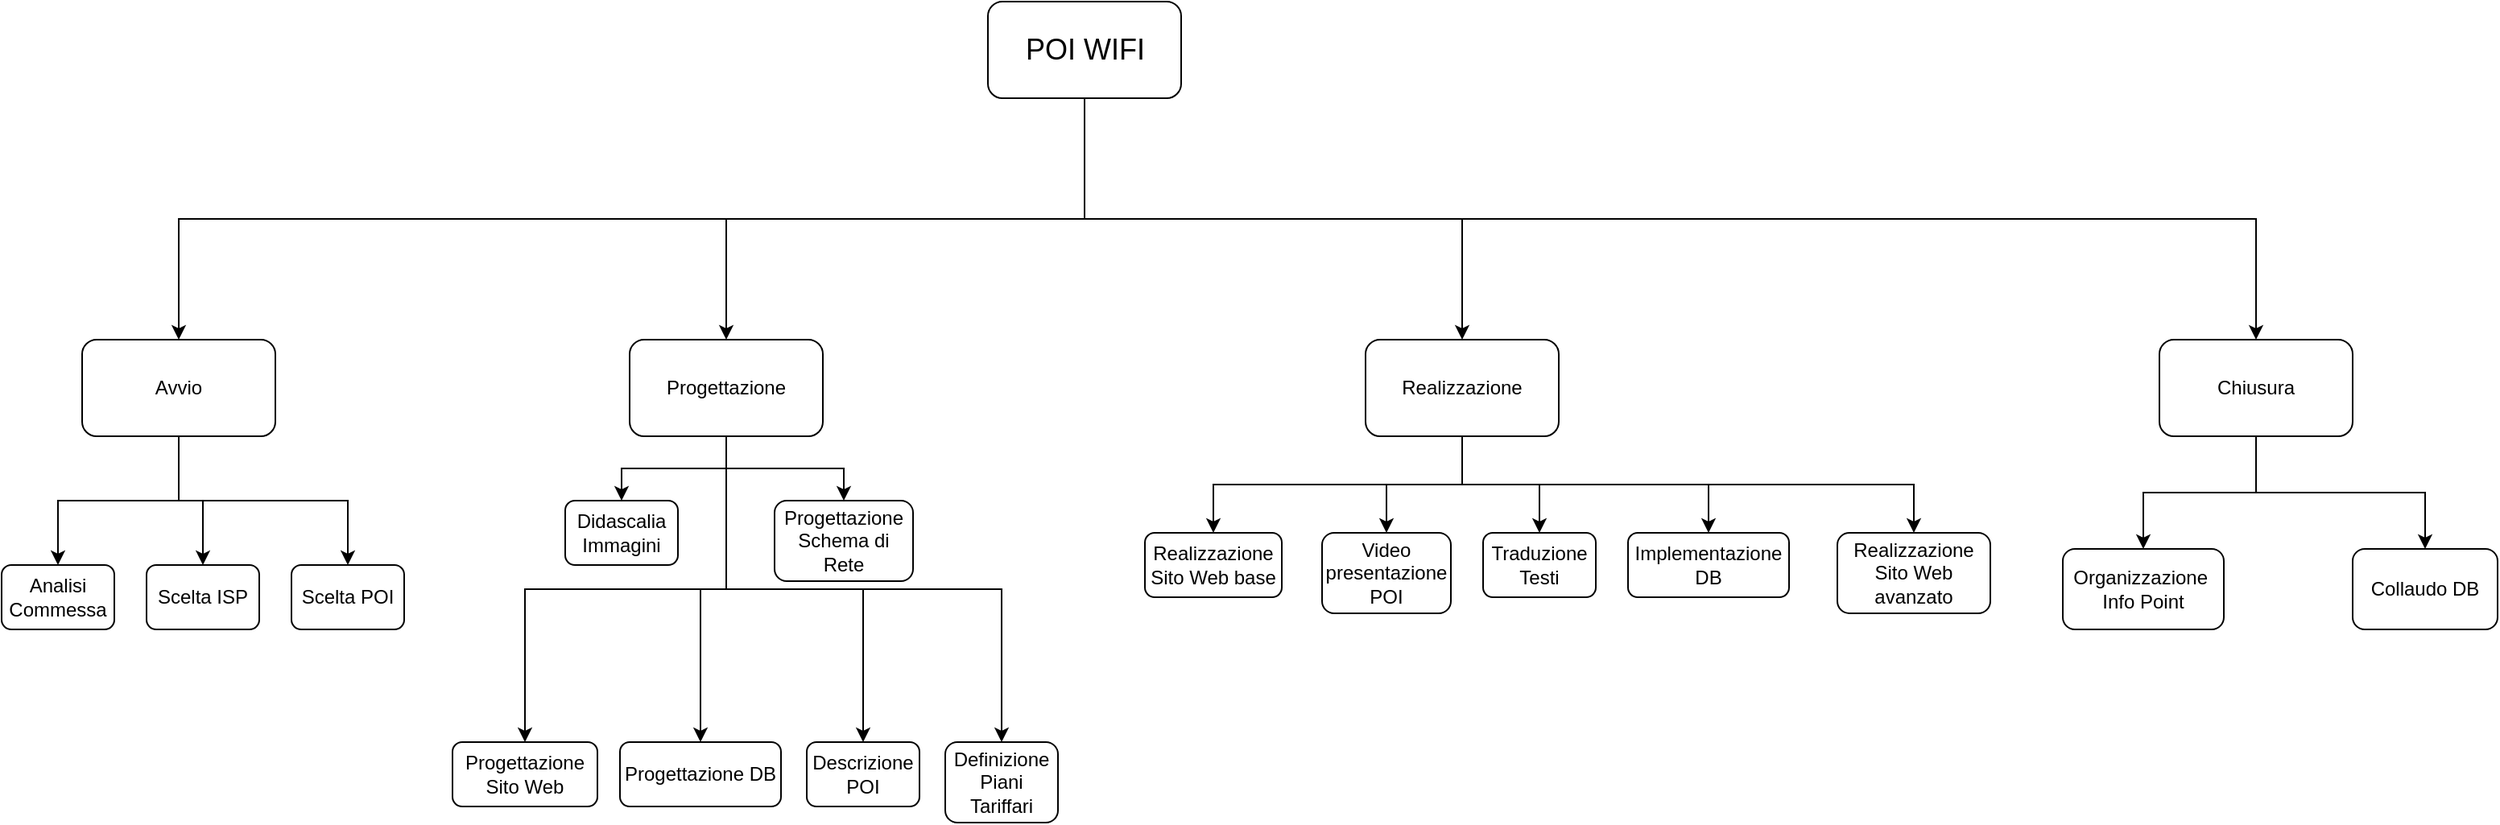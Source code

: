 <mxfile version="14.6.3" type="device"><diagram id="15QsP79wfuILrLYVbn0K" name="Page-1"><mxGraphModel dx="2489" dy="766" grid="1" gridSize="10" guides="1" tooltips="1" connect="1" arrows="1" fold="1" page="1" pageScale="1" pageWidth="827" pageHeight="1169" math="0" shadow="0"><root><mxCell id="0"/><mxCell id="1" parent="0"/><mxCell id="jO0JCaldjDE9oeo1j-yv-6" style="edgeStyle=orthogonalEdgeStyle;rounded=0;orthogonalLoop=1;jettySize=auto;html=1;exitX=0.5;exitY=1;exitDx=0;exitDy=0;entryX=0.5;entryY=0;entryDx=0;entryDy=0;" parent="1" source="jO0JCaldjDE9oeo1j-yv-1" target="jO0JCaldjDE9oeo1j-yv-2" edge="1"><mxGeometry relative="1" as="geometry"/></mxCell><mxCell id="jO0JCaldjDE9oeo1j-yv-7" style="edgeStyle=orthogonalEdgeStyle;rounded=0;orthogonalLoop=1;jettySize=auto;html=1;exitX=0.5;exitY=1;exitDx=0;exitDy=0;entryX=0.5;entryY=0;entryDx=0;entryDy=0;" parent="1" source="jO0JCaldjDE9oeo1j-yv-1" target="jO0JCaldjDE9oeo1j-yv-4" edge="1"><mxGeometry relative="1" as="geometry"/></mxCell><mxCell id="jO0JCaldjDE9oeo1j-yv-8" style="edgeStyle=orthogonalEdgeStyle;rounded=0;orthogonalLoop=1;jettySize=auto;html=1;exitX=0.5;exitY=1;exitDx=0;exitDy=0;entryX=0.5;entryY=0;entryDx=0;entryDy=0;" parent="1" source="jO0JCaldjDE9oeo1j-yv-1" target="jO0JCaldjDE9oeo1j-yv-3" edge="1"><mxGeometry relative="1" as="geometry"/></mxCell><mxCell id="jO0JCaldjDE9oeo1j-yv-9" style="edgeStyle=orthogonalEdgeStyle;rounded=0;orthogonalLoop=1;jettySize=auto;html=1;exitX=0.5;exitY=1;exitDx=0;exitDy=0;" parent="1" source="jO0JCaldjDE9oeo1j-yv-1" target="jO0JCaldjDE9oeo1j-yv-5" edge="1"><mxGeometry relative="1" as="geometry"/></mxCell><mxCell id="jO0JCaldjDE9oeo1j-yv-1" value="&lt;font style=&quot;font-size: 18px&quot;&gt;POI WIFI&lt;/font&gt;" style="rounded=1;whiteSpace=wrap;html=1;" parent="1" vertex="1"><mxGeometry x="592.5" y="20" width="120" height="60" as="geometry"/></mxCell><mxCell id="jO0JCaldjDE9oeo1j-yv-27" style="edgeStyle=orthogonalEdgeStyle;rounded=0;orthogonalLoop=1;jettySize=auto;html=1;exitX=0.5;exitY=1;exitDx=0;exitDy=0;entryX=0.5;entryY=0;entryDx=0;entryDy=0;" parent="1" source="jO0JCaldjDE9oeo1j-yv-2" target="jO0JCaldjDE9oeo1j-yv-11" edge="1"><mxGeometry relative="1" as="geometry"/></mxCell><mxCell id="jO0JCaldjDE9oeo1j-yv-28" style="edgeStyle=orthogonalEdgeStyle;rounded=0;orthogonalLoop=1;jettySize=auto;html=1;exitX=0.5;exitY=1;exitDx=0;exitDy=0;entryX=0.5;entryY=0;entryDx=0;entryDy=0;" parent="1" source="jO0JCaldjDE9oeo1j-yv-2" target="jO0JCaldjDE9oeo1j-yv-12" edge="1"><mxGeometry relative="1" as="geometry"/></mxCell><mxCell id="jO0JCaldjDE9oeo1j-yv-29" style="edgeStyle=orthogonalEdgeStyle;rounded=0;orthogonalLoop=1;jettySize=auto;html=1;exitX=0.5;exitY=1;exitDx=0;exitDy=0;entryX=0.5;entryY=0;entryDx=0;entryDy=0;" parent="1" source="jO0JCaldjDE9oeo1j-yv-2" target="jO0JCaldjDE9oeo1j-yv-10" edge="1"><mxGeometry relative="1" as="geometry"/></mxCell><mxCell id="jO0JCaldjDE9oeo1j-yv-2" value="Avvio" style="rounded=1;whiteSpace=wrap;html=1;" parent="1" vertex="1"><mxGeometry x="30" y="230" width="120" height="60" as="geometry"/></mxCell><mxCell id="jO0JCaldjDE9oeo1j-yv-36" style="edgeStyle=orthogonalEdgeStyle;rounded=0;orthogonalLoop=1;jettySize=auto;html=1;exitX=0.5;exitY=1;exitDx=0;exitDy=0;entryX=0.5;entryY=0;entryDx=0;entryDy=0;" parent="1" source="jO0JCaldjDE9oeo1j-yv-3" target="jO0JCaldjDE9oeo1j-yv-22" edge="1"><mxGeometry relative="1" as="geometry"/></mxCell><mxCell id="jO0JCaldjDE9oeo1j-yv-37" style="edgeStyle=orthogonalEdgeStyle;rounded=0;orthogonalLoop=1;jettySize=auto;html=1;exitX=0.5;exitY=1;exitDx=0;exitDy=0;entryX=0.5;entryY=0;entryDx=0;entryDy=0;" parent="1" source="jO0JCaldjDE9oeo1j-yv-3" target="jO0JCaldjDE9oeo1j-yv-16" edge="1"><mxGeometry relative="1" as="geometry"/></mxCell><mxCell id="jO0JCaldjDE9oeo1j-yv-38" style="edgeStyle=orthogonalEdgeStyle;rounded=0;orthogonalLoop=1;jettySize=auto;html=1;exitX=0.5;exitY=1;exitDx=0;exitDy=0;entryX=0.5;entryY=0;entryDx=0;entryDy=0;" parent="1" source="jO0JCaldjDE9oeo1j-yv-3" target="jO0JCaldjDE9oeo1j-yv-19" edge="1"><mxGeometry relative="1" as="geometry"/></mxCell><mxCell id="jO0JCaldjDE9oeo1j-yv-39" style="edgeStyle=orthogonalEdgeStyle;rounded=0;orthogonalLoop=1;jettySize=auto;html=1;exitX=0.5;exitY=1;exitDx=0;exitDy=0;entryX=0.5;entryY=0;entryDx=0;entryDy=0;" parent="1" source="jO0JCaldjDE9oeo1j-yv-3" target="jO0JCaldjDE9oeo1j-yv-23" edge="1"><mxGeometry relative="1" as="geometry"/></mxCell><mxCell id="jO0JCaldjDE9oeo1j-yv-40" style="edgeStyle=orthogonalEdgeStyle;rounded=0;orthogonalLoop=1;jettySize=auto;html=1;exitX=0.5;exitY=1;exitDx=0;exitDy=0;entryX=0.5;entryY=0;entryDx=0;entryDy=0;" parent="1" source="jO0JCaldjDE9oeo1j-yv-3" target="jO0JCaldjDE9oeo1j-yv-24" edge="1"><mxGeometry relative="1" as="geometry"/></mxCell><mxCell id="jO0JCaldjDE9oeo1j-yv-3" value="Realizzazione" style="rounded=1;whiteSpace=wrap;html=1;" parent="1" vertex="1"><mxGeometry x="827" y="230" width="120" height="60" as="geometry"/></mxCell><mxCell id="jO0JCaldjDE9oeo1j-yv-30" style="edgeStyle=orthogonalEdgeStyle;rounded=0;orthogonalLoop=1;jettySize=auto;html=1;exitX=0.5;exitY=1;exitDx=0;exitDy=0;entryX=0.5;entryY=0;entryDx=0;entryDy=0;" parent="1" source="jO0JCaldjDE9oeo1j-yv-4" target="jO0JCaldjDE9oeo1j-yv-15" edge="1"><mxGeometry relative="1" as="geometry"/></mxCell><mxCell id="jO0JCaldjDE9oeo1j-yv-31" style="edgeStyle=orthogonalEdgeStyle;rounded=0;orthogonalLoop=1;jettySize=auto;html=1;exitX=0.5;exitY=1;exitDx=0;exitDy=0;entryX=0.5;entryY=0;entryDx=0;entryDy=0;" parent="1" source="jO0JCaldjDE9oeo1j-yv-4" target="jO0JCaldjDE9oeo1j-yv-13" edge="1"><mxGeometry relative="1" as="geometry"/></mxCell><mxCell id="jO0JCaldjDE9oeo1j-yv-32" style="edgeStyle=orthogonalEdgeStyle;rounded=0;orthogonalLoop=1;jettySize=auto;html=1;exitX=0.5;exitY=1;exitDx=0;exitDy=0;entryX=0.5;entryY=0;entryDx=0;entryDy=0;" parent="1" source="jO0JCaldjDE9oeo1j-yv-4" target="jO0JCaldjDE9oeo1j-yv-18" edge="1"><mxGeometry relative="1" as="geometry"/></mxCell><mxCell id="jO0JCaldjDE9oeo1j-yv-33" style="edgeStyle=orthogonalEdgeStyle;rounded=0;orthogonalLoop=1;jettySize=auto;html=1;exitX=0.5;exitY=1;exitDx=0;exitDy=0;entryX=0.5;entryY=0;entryDx=0;entryDy=0;" parent="1" source="jO0JCaldjDE9oeo1j-yv-4" target="jO0JCaldjDE9oeo1j-yv-17" edge="1"><mxGeometry relative="1" as="geometry"/></mxCell><mxCell id="jO0JCaldjDE9oeo1j-yv-34" style="edgeStyle=orthogonalEdgeStyle;rounded=0;orthogonalLoop=1;jettySize=auto;html=1;exitX=0.5;exitY=1;exitDx=0;exitDy=0;entryX=0.5;entryY=0;entryDx=0;entryDy=0;" parent="1" source="jO0JCaldjDE9oeo1j-yv-4" target="jO0JCaldjDE9oeo1j-yv-14" edge="1"><mxGeometry relative="1" as="geometry"/></mxCell><mxCell id="jO0JCaldjDE9oeo1j-yv-35" style="edgeStyle=orthogonalEdgeStyle;rounded=0;orthogonalLoop=1;jettySize=auto;html=1;exitX=0.5;exitY=1;exitDx=0;exitDy=0;entryX=0.5;entryY=0;entryDx=0;entryDy=0;" parent="1" source="jO0JCaldjDE9oeo1j-yv-4" target="jO0JCaldjDE9oeo1j-yv-20" edge="1"><mxGeometry relative="1" as="geometry"/></mxCell><mxCell id="jO0JCaldjDE9oeo1j-yv-4" value="Progettazione" style="rounded=1;whiteSpace=wrap;html=1;" parent="1" vertex="1"><mxGeometry x="370" y="230" width="120" height="60" as="geometry"/></mxCell><mxCell id="jO0JCaldjDE9oeo1j-yv-41" style="edgeStyle=orthogonalEdgeStyle;rounded=0;orthogonalLoop=1;jettySize=auto;html=1;exitX=0.5;exitY=1;exitDx=0;exitDy=0;entryX=0.5;entryY=0;entryDx=0;entryDy=0;" parent="1" source="jO0JCaldjDE9oeo1j-yv-5" target="jO0JCaldjDE9oeo1j-yv-21" edge="1"><mxGeometry relative="1" as="geometry"/></mxCell><mxCell id="jO0JCaldjDE9oeo1j-yv-42" style="edgeStyle=orthogonalEdgeStyle;rounded=0;orthogonalLoop=1;jettySize=auto;html=1;exitX=0.5;exitY=1;exitDx=0;exitDy=0;entryX=0.5;entryY=0;entryDx=0;entryDy=0;" parent="1" source="jO0JCaldjDE9oeo1j-yv-5" target="jO0JCaldjDE9oeo1j-yv-25" edge="1"><mxGeometry relative="1" as="geometry"/></mxCell><mxCell id="jO0JCaldjDE9oeo1j-yv-5" value="Chiusura" style="rounded=1;whiteSpace=wrap;html=1;" parent="1" vertex="1"><mxGeometry x="1320" y="230" width="120" height="60" as="geometry"/></mxCell><mxCell id="jO0JCaldjDE9oeo1j-yv-10" value="Scelta POI" style="rounded=1;whiteSpace=wrap;html=1;" parent="1" vertex="1"><mxGeometry x="160" y="370" width="70" height="40" as="geometry"/></mxCell><mxCell id="jO0JCaldjDE9oeo1j-yv-11" value="Analisi Commessa" style="rounded=1;whiteSpace=wrap;html=1;" parent="1" vertex="1"><mxGeometry x="-20" y="370" width="70" height="40" as="geometry"/></mxCell><mxCell id="jO0JCaldjDE9oeo1j-yv-12" value="Scelta ISP" style="rounded=1;whiteSpace=wrap;html=1;" parent="1" vertex="1"><mxGeometry x="70" y="370" width="70" height="40" as="geometry"/></mxCell><mxCell id="jO0JCaldjDE9oeo1j-yv-13" value="Definizione Piani Tariffari" style="rounded=1;whiteSpace=wrap;html=1;" parent="1" vertex="1"><mxGeometry x="566" y="480" width="70" height="50" as="geometry"/></mxCell><mxCell id="jO0JCaldjDE9oeo1j-yv-14" value="Progettazione DB" style="rounded=1;whiteSpace=wrap;html=1;" parent="1" vertex="1"><mxGeometry x="364" y="480" width="100" height="40" as="geometry"/></mxCell><mxCell id="jO0JCaldjDE9oeo1j-yv-15" value="Didascalia Immagini" style="rounded=1;whiteSpace=wrap;html=1;" parent="1" vertex="1"><mxGeometry x="330" y="330" width="70" height="40" as="geometry"/></mxCell><mxCell id="jO0JCaldjDE9oeo1j-yv-16" value="Video presentazione POI" style="rounded=1;whiteSpace=wrap;html=1;" parent="1" vertex="1"><mxGeometry x="800" y="350" width="80" height="50" as="geometry"/></mxCell><mxCell id="jO0JCaldjDE9oeo1j-yv-17" value="Descrizione POI" style="rounded=1;whiteSpace=wrap;html=1;" parent="1" vertex="1"><mxGeometry x="480" y="480" width="70" height="40" as="geometry"/></mxCell><mxCell id="jO0JCaldjDE9oeo1j-yv-18" value="Progettazione Schema di Rete" style="rounded=1;whiteSpace=wrap;html=1;" parent="1" vertex="1"><mxGeometry x="460" y="330" width="86" height="50" as="geometry"/></mxCell><mxCell id="jO0JCaldjDE9oeo1j-yv-19" value="Traduzione Testi" style="rounded=1;whiteSpace=wrap;html=1;" parent="1" vertex="1"><mxGeometry x="900" y="350" width="70" height="40" as="geometry"/></mxCell><mxCell id="jO0JCaldjDE9oeo1j-yv-20" value="Progettazione Sito Web" style="rounded=1;whiteSpace=wrap;html=1;" parent="1" vertex="1"><mxGeometry x="260" y="480" width="90" height="40" as="geometry"/></mxCell><mxCell id="jO0JCaldjDE9oeo1j-yv-21" value="Organizzazione&amp;nbsp;&lt;br&gt;Info Point" style="rounded=1;whiteSpace=wrap;html=1;" parent="1" vertex="1"><mxGeometry x="1260" y="360" width="100" height="50" as="geometry"/></mxCell><mxCell id="jO0JCaldjDE9oeo1j-yv-22" value="Realizzazione&lt;br&gt;Sito Web avanzato" style="rounded=1;whiteSpace=wrap;html=1;" parent="1" vertex="1"><mxGeometry x="1120" y="350" width="95" height="50" as="geometry"/></mxCell><mxCell id="jO0JCaldjDE9oeo1j-yv-23" value="Realizzazione Sito Web base" style="rounded=1;whiteSpace=wrap;html=1;" parent="1" vertex="1"><mxGeometry x="690" y="350" width="85" height="40" as="geometry"/></mxCell><mxCell id="jO0JCaldjDE9oeo1j-yv-24" value="Implementazione DB" style="rounded=1;whiteSpace=wrap;html=1;" parent="1" vertex="1"><mxGeometry x="990" y="350" width="100" height="40" as="geometry"/></mxCell><mxCell id="jO0JCaldjDE9oeo1j-yv-25" value="Collaudo DB" style="rounded=1;whiteSpace=wrap;html=1;" parent="1" vertex="1"><mxGeometry x="1440" y="360" width="90" height="50" as="geometry"/></mxCell></root></mxGraphModel></diagram></mxfile>